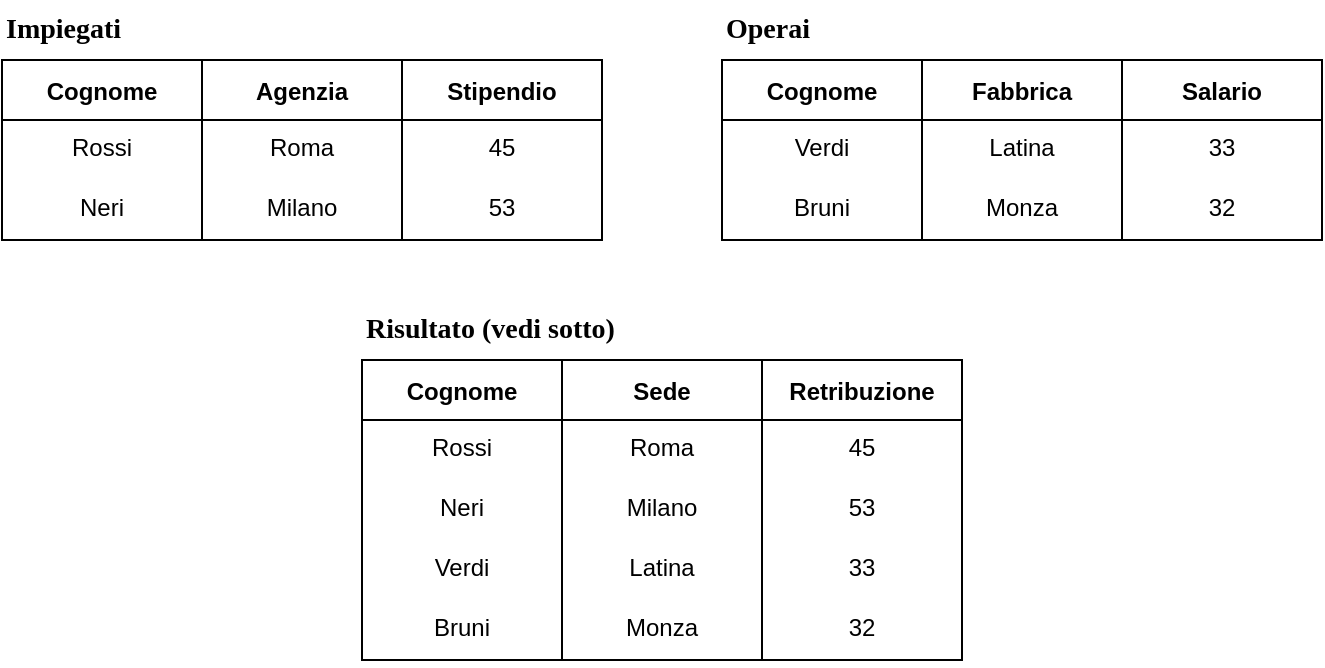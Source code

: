 <mxfile version="20.3.0" type="device"><diagram id="Gh4BnyOryf7dQKJKoOMl" name="Pagina-1"><mxGraphModel dx="981" dy="597" grid="1" gridSize="10" guides="1" tooltips="1" connect="1" arrows="1" fold="1" page="1" pageScale="1" pageWidth="1169" pageHeight="827" math="0" shadow="0"><root><mxCell id="0"/><mxCell id="1" parent="0"/><mxCell id="TSxv6M6groJm6fdtdu3R-57" value="Cognome" style="swimlane;startSize=30;" parent="1" vertex="1"><mxGeometry x="480" y="400" width="100" height="90" as="geometry"/></mxCell><mxCell id="TSxv6M6groJm6fdtdu3R-58" value="Rossi" style="text;strokeColor=none;fillColor=none;spacingLeft=4;spacingRight=4;overflow=hidden;rotatable=0;points=[[0,0.5],[1,0.5]];portConstraint=eastwest;fontSize=12;align=center;" parent="TSxv6M6groJm6fdtdu3R-57" vertex="1"><mxGeometry y="30" width="100" height="30" as="geometry"/></mxCell><mxCell id="TSxv6M6groJm6fdtdu3R-59" value="Neri" style="text;strokeColor=none;fillColor=none;spacingLeft=4;spacingRight=4;overflow=hidden;rotatable=0;points=[[0,0.5],[1,0.5]];portConstraint=eastwest;fontSize=12;align=center;" parent="TSxv6M6groJm6fdtdu3R-57" vertex="1"><mxGeometry y="60" width="100" height="30" as="geometry"/></mxCell><mxCell id="TSxv6M6groJm6fdtdu3R-61" value="Agenzia" style="swimlane;startSize=30;" parent="1" vertex="1"><mxGeometry x="580" y="400" width="100" height="90" as="geometry"/></mxCell><mxCell id="TSxv6M6groJm6fdtdu3R-62" value="Roma" style="text;strokeColor=none;fillColor=none;spacingLeft=4;spacingRight=4;overflow=hidden;rotatable=0;points=[[0,0.5],[1,0.5]];portConstraint=eastwest;fontSize=12;align=center;" parent="TSxv6M6groJm6fdtdu3R-61" vertex="1"><mxGeometry y="30" width="100" height="30" as="geometry"/></mxCell><mxCell id="TSxv6M6groJm6fdtdu3R-63" value="Milano" style="text;strokeColor=none;fillColor=none;spacingLeft=4;spacingRight=4;overflow=hidden;rotatable=0;points=[[0,0.5],[1,0.5]];portConstraint=eastwest;fontSize=12;align=center;" parent="TSxv6M6groJm6fdtdu3R-61" vertex="1"><mxGeometry y="60" width="100" height="30" as="geometry"/></mxCell><mxCell id="TSxv6M6groJm6fdtdu3R-65" value="Stipendio" style="swimlane;startSize=30;" parent="1" vertex="1"><mxGeometry x="680" y="400" width="100" height="90" as="geometry"/></mxCell><mxCell id="TSxv6M6groJm6fdtdu3R-66" value="45" style="text;strokeColor=none;fillColor=none;spacingLeft=4;spacingRight=4;overflow=hidden;rotatable=0;points=[[0,0.5],[1,0.5]];portConstraint=eastwest;fontSize=12;align=center;" parent="TSxv6M6groJm6fdtdu3R-65" vertex="1"><mxGeometry y="30" width="100" height="30" as="geometry"/></mxCell><mxCell id="TSxv6M6groJm6fdtdu3R-67" value="53" style="text;strokeColor=none;fillColor=none;spacingLeft=4;spacingRight=4;overflow=hidden;rotatable=0;points=[[0,0.5],[1,0.5]];portConstraint=eastwest;fontSize=12;align=center;" parent="TSxv6M6groJm6fdtdu3R-65" vertex="1"><mxGeometry y="60" width="100" height="30" as="geometry"/></mxCell><mxCell id="TSxv6M6groJm6fdtdu3R-69" value="Impiegati" style="text;html=1;align=left;verticalAlign=middle;resizable=0;points=[];autosize=1;strokeColor=none;fillColor=none;fontStyle=1;fontFamily=Times New Roman;fontSize=14;" parent="1" vertex="1"><mxGeometry x="480" y="370" width="80" height="30" as="geometry"/></mxCell><mxCell id="TSxv6M6groJm6fdtdu3R-70" value="Cognome" style="swimlane;startSize=30;" parent="1" vertex="1"><mxGeometry x="840" y="400" width="100" height="90" as="geometry"/></mxCell><mxCell id="TSxv6M6groJm6fdtdu3R-71" value="Verdi" style="text;strokeColor=none;fillColor=none;spacingLeft=4;spacingRight=4;overflow=hidden;rotatable=0;points=[[0,0.5],[1,0.5]];portConstraint=eastwest;fontSize=12;align=center;" parent="TSxv6M6groJm6fdtdu3R-70" vertex="1"><mxGeometry y="30" width="100" height="30" as="geometry"/></mxCell><mxCell id="TSxv6M6groJm6fdtdu3R-72" value="Bruni" style="text;strokeColor=none;fillColor=none;spacingLeft=4;spacingRight=4;overflow=hidden;rotatable=0;points=[[0,0.5],[1,0.5]];portConstraint=eastwest;fontSize=12;align=center;" parent="TSxv6M6groJm6fdtdu3R-70" vertex="1"><mxGeometry y="60" width="100" height="30" as="geometry"/></mxCell><mxCell id="TSxv6M6groJm6fdtdu3R-74" value="Fabbrica" style="swimlane;startSize=30;" parent="1" vertex="1"><mxGeometry x="940" y="400" width="100" height="90" as="geometry"/></mxCell><mxCell id="TSxv6M6groJm6fdtdu3R-75" value="Latina" style="text;strokeColor=none;fillColor=none;spacingLeft=4;spacingRight=4;overflow=hidden;rotatable=0;points=[[0,0.5],[1,0.5]];portConstraint=eastwest;fontSize=12;align=center;" parent="TSxv6M6groJm6fdtdu3R-74" vertex="1"><mxGeometry y="30" width="100" height="30" as="geometry"/></mxCell><mxCell id="TSxv6M6groJm6fdtdu3R-76" value="Monza" style="text;strokeColor=none;fillColor=none;spacingLeft=4;spacingRight=4;overflow=hidden;rotatable=0;points=[[0,0.5],[1,0.5]];portConstraint=eastwest;fontSize=12;align=center;" parent="TSxv6M6groJm6fdtdu3R-74" vertex="1"><mxGeometry y="60" width="100" height="30" as="geometry"/></mxCell><mxCell id="TSxv6M6groJm6fdtdu3R-78" value="Salario" style="swimlane;startSize=30;" parent="1" vertex="1"><mxGeometry x="1040" y="400" width="100" height="90" as="geometry"/></mxCell><mxCell id="TSxv6M6groJm6fdtdu3R-79" value="33" style="text;strokeColor=none;fillColor=none;spacingLeft=4;spacingRight=4;overflow=hidden;rotatable=0;points=[[0,0.5],[1,0.5]];portConstraint=eastwest;fontSize=12;align=center;" parent="TSxv6M6groJm6fdtdu3R-78" vertex="1"><mxGeometry y="30" width="100" height="30" as="geometry"/></mxCell><mxCell id="TSxv6M6groJm6fdtdu3R-80" value="32" style="text;strokeColor=none;fillColor=none;spacingLeft=4;spacingRight=4;overflow=hidden;rotatable=0;points=[[0,0.5],[1,0.5]];portConstraint=eastwest;fontSize=12;align=center;" parent="TSxv6M6groJm6fdtdu3R-78" vertex="1"><mxGeometry y="60" width="100" height="30" as="geometry"/></mxCell><mxCell id="TSxv6M6groJm6fdtdu3R-82" value="Operai" style="text;html=1;align=left;verticalAlign=middle;resizable=0;points=[];autosize=1;strokeColor=none;fillColor=none;fontStyle=1;fontFamily=Times New Roman;fontSize=14;" parent="1" vertex="1"><mxGeometry x="840" y="370" width="70" height="30" as="geometry"/></mxCell><mxCell id="TSxv6M6groJm6fdtdu3R-83" value="Cognome" style="swimlane;startSize=30;" parent="1" vertex="1"><mxGeometry x="660" y="550" width="100" height="150" as="geometry"/></mxCell><mxCell id="TSxv6M6groJm6fdtdu3R-85" value="Rossi" style="text;strokeColor=none;fillColor=none;spacingLeft=4;spacingRight=4;overflow=hidden;rotatable=0;points=[[0,0.5],[1,0.5]];portConstraint=eastwest;fontSize=12;align=center;" parent="TSxv6M6groJm6fdtdu3R-83" vertex="1"><mxGeometry y="30" width="100" height="30" as="geometry"/></mxCell><mxCell id="uFpDo_MR0X2S6X1KE33t-1" value="Neri" style="text;strokeColor=none;fillColor=none;spacingLeft=4;spacingRight=4;overflow=hidden;rotatable=0;points=[[0,0.5],[1,0.5]];portConstraint=eastwest;fontSize=12;align=center;" vertex="1" parent="TSxv6M6groJm6fdtdu3R-83"><mxGeometry y="60" width="100" height="30" as="geometry"/></mxCell><mxCell id="uFpDo_MR0X2S6X1KE33t-2" value="Verdi" style="text;strokeColor=none;fillColor=none;spacingLeft=4;spacingRight=4;overflow=hidden;rotatable=0;points=[[0,0.5],[1,0.5]];portConstraint=eastwest;fontSize=12;align=center;" vertex="1" parent="TSxv6M6groJm6fdtdu3R-83"><mxGeometry y="90" width="100" height="30" as="geometry"/></mxCell><mxCell id="uFpDo_MR0X2S6X1KE33t-3" value="Bruni" style="text;strokeColor=none;fillColor=none;spacingLeft=4;spacingRight=4;overflow=hidden;rotatable=0;points=[[0,0.5],[1,0.5]];portConstraint=eastwest;fontSize=12;align=center;" vertex="1" parent="TSxv6M6groJm6fdtdu3R-83"><mxGeometry y="120" width="100" height="30" as="geometry"/></mxCell><mxCell id="TSxv6M6groJm6fdtdu3R-87" value="Sede" style="swimlane;startSize=30;" parent="1" vertex="1"><mxGeometry x="760" y="550" width="100" height="150" as="geometry"/></mxCell><mxCell id="TSxv6M6groJm6fdtdu3R-89" value="Roma" style="text;strokeColor=none;fillColor=none;spacingLeft=4;spacingRight=4;overflow=hidden;rotatable=0;points=[[0,0.5],[1,0.5]];portConstraint=eastwest;fontSize=12;align=center;" parent="TSxv6M6groJm6fdtdu3R-87" vertex="1"><mxGeometry y="30" width="100" height="30" as="geometry"/></mxCell><mxCell id="uFpDo_MR0X2S6X1KE33t-4" value="Milano" style="text;strokeColor=none;fillColor=none;spacingLeft=4;spacingRight=4;overflow=hidden;rotatable=0;points=[[0,0.5],[1,0.5]];portConstraint=eastwest;fontSize=12;align=center;" vertex="1" parent="TSxv6M6groJm6fdtdu3R-87"><mxGeometry y="60" width="100" height="30" as="geometry"/></mxCell><mxCell id="uFpDo_MR0X2S6X1KE33t-5" value="Latina" style="text;strokeColor=none;fillColor=none;spacingLeft=4;spacingRight=4;overflow=hidden;rotatable=0;points=[[0,0.5],[1,0.5]];portConstraint=eastwest;fontSize=12;align=center;" vertex="1" parent="TSxv6M6groJm6fdtdu3R-87"><mxGeometry y="90" width="100" height="30" as="geometry"/></mxCell><mxCell id="uFpDo_MR0X2S6X1KE33t-6" value="Monza" style="text;strokeColor=none;fillColor=none;spacingLeft=4;spacingRight=4;overflow=hidden;rotatable=0;points=[[0,0.5],[1,0.5]];portConstraint=eastwest;fontSize=12;align=center;" vertex="1" parent="TSxv6M6groJm6fdtdu3R-87"><mxGeometry y="120" width="100" height="30" as="geometry"/></mxCell><mxCell id="TSxv6M6groJm6fdtdu3R-91" value="Retribuzione" style="swimlane;startSize=30;" parent="1" vertex="1"><mxGeometry x="860" y="550" width="100" height="150" as="geometry"/></mxCell><mxCell id="TSxv6M6groJm6fdtdu3R-93" value="45" style="text;strokeColor=none;fillColor=none;spacingLeft=4;spacingRight=4;overflow=hidden;rotatable=0;points=[[0,0.5],[1,0.5]];portConstraint=eastwest;fontSize=12;align=center;" parent="TSxv6M6groJm6fdtdu3R-91" vertex="1"><mxGeometry y="30" width="100" height="30" as="geometry"/></mxCell><mxCell id="uFpDo_MR0X2S6X1KE33t-7" value="53" style="text;strokeColor=none;fillColor=none;spacingLeft=4;spacingRight=4;overflow=hidden;rotatable=0;points=[[0,0.5],[1,0.5]];portConstraint=eastwest;fontSize=12;align=center;" vertex="1" parent="TSxv6M6groJm6fdtdu3R-91"><mxGeometry y="60" width="100" height="30" as="geometry"/></mxCell><mxCell id="uFpDo_MR0X2S6X1KE33t-8" value="33" style="text;strokeColor=none;fillColor=none;spacingLeft=4;spacingRight=4;overflow=hidden;rotatable=0;points=[[0,0.5],[1,0.5]];portConstraint=eastwest;fontSize=12;align=center;" vertex="1" parent="TSxv6M6groJm6fdtdu3R-91"><mxGeometry y="90" width="100" height="30" as="geometry"/></mxCell><mxCell id="uFpDo_MR0X2S6X1KE33t-9" value="32" style="text;strokeColor=none;fillColor=none;spacingLeft=4;spacingRight=4;overflow=hidden;rotatable=0;points=[[0,0.5],[1,0.5]];portConstraint=eastwest;fontSize=12;align=center;" vertex="1" parent="TSxv6M6groJm6fdtdu3R-91"><mxGeometry y="120" width="100" height="30" as="geometry"/></mxCell><mxCell id="TSxv6M6groJm6fdtdu3R-95" value="&lt;div&gt;Risultato (vedi sotto)&lt;/div&gt;" style="text;html=1;align=left;verticalAlign=middle;resizable=0;points=[];autosize=1;strokeColor=none;fillColor=none;fontStyle=1;fontFamily=Times New Roman;fontSize=14;" parent="1" vertex="1"><mxGeometry x="660" y="520" width="150" height="30" as="geometry"/></mxCell></root></mxGraphModel></diagram></mxfile>